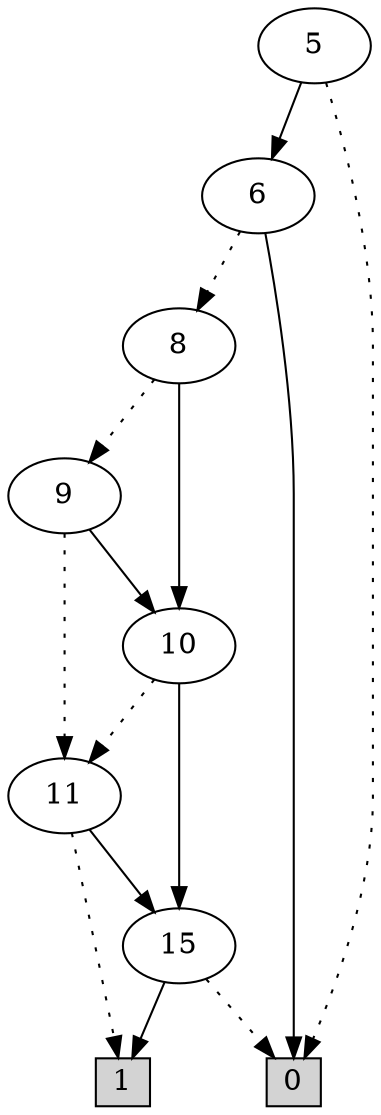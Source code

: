 digraph G {
0 [shape=box, label="0", style=filled, shape=box, height=0.3, width=0.3];
1 [shape=box, label="1", style=filled, shape=box, height=0.3, width=0.3];
582 [label="5"];
582 -> 0 [style=dotted];
582 -> 581 [style=filled];
581 [label="6"];
581 -> 552 [style=dotted];
581 -> 0 [style=filled];
552 [label="8"];
552 -> 551 [style=dotted];
552 -> 550 [style=filled];
551 [label="9"];
551 -> 308 [style=dotted];
551 -> 550 [style=filled];
308 [label="11"];
308 -> 1 [style=dotted];
308 -> 32 [style=filled];
32 [label="15"];
32 -> 0 [style=dotted];
32 -> 1 [style=filled];
550 [label="10"];
550 -> 308 [style=dotted];
550 -> 32 [style=filled];
}
